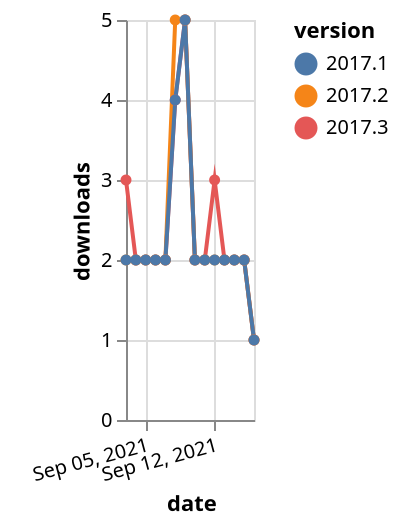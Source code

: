 {"$schema": "https://vega.github.io/schema/vega-lite/v5.json", "description": "A simple bar chart with embedded data.", "data": {"values": [{"date": "2021-09-03", "total": 3877, "delta": 3, "version": "2017.3"}, {"date": "2021-09-04", "total": 3879, "delta": 2, "version": "2017.3"}, {"date": "2021-09-05", "total": 3881, "delta": 2, "version": "2017.3"}, {"date": "2021-09-06", "total": 3883, "delta": 2, "version": "2017.3"}, {"date": "2021-09-07", "total": 3885, "delta": 2, "version": "2017.3"}, {"date": "2021-09-08", "total": 3889, "delta": 4, "version": "2017.3"}, {"date": "2021-09-09", "total": 3894, "delta": 5, "version": "2017.3"}, {"date": "2021-09-10", "total": 3896, "delta": 2, "version": "2017.3"}, {"date": "2021-09-11", "total": 3898, "delta": 2, "version": "2017.3"}, {"date": "2021-09-12", "total": 3901, "delta": 3, "version": "2017.3"}, {"date": "2021-09-13", "total": 3903, "delta": 2, "version": "2017.3"}, {"date": "2021-09-14", "total": 3905, "delta": 2, "version": "2017.3"}, {"date": "2021-09-15", "total": 3907, "delta": 2, "version": "2017.3"}, {"date": "2021-09-16", "total": 3908, "delta": 1, "version": "2017.3"}, {"date": "2021-09-03", "total": 3389, "delta": 2, "version": "2017.2"}, {"date": "2021-09-04", "total": 3391, "delta": 2, "version": "2017.2"}, {"date": "2021-09-05", "total": 3393, "delta": 2, "version": "2017.2"}, {"date": "2021-09-06", "total": 3395, "delta": 2, "version": "2017.2"}, {"date": "2021-09-07", "total": 3397, "delta": 2, "version": "2017.2"}, {"date": "2021-09-08", "total": 3402, "delta": 5, "version": "2017.2"}, {"date": "2021-09-09", "total": 3407, "delta": 5, "version": "2017.2"}, {"date": "2021-09-10", "total": 3409, "delta": 2, "version": "2017.2"}, {"date": "2021-09-11", "total": 3411, "delta": 2, "version": "2017.2"}, {"date": "2021-09-12", "total": 3413, "delta": 2, "version": "2017.2"}, {"date": "2021-09-13", "total": 3415, "delta": 2, "version": "2017.2"}, {"date": "2021-09-14", "total": 3417, "delta": 2, "version": "2017.2"}, {"date": "2021-09-15", "total": 3419, "delta": 2, "version": "2017.2"}, {"date": "2021-09-16", "total": 3420, "delta": 1, "version": "2017.2"}, {"date": "2021-09-03", "total": 3361, "delta": 2, "version": "2017.1"}, {"date": "2021-09-04", "total": 3363, "delta": 2, "version": "2017.1"}, {"date": "2021-09-05", "total": 3365, "delta": 2, "version": "2017.1"}, {"date": "2021-09-06", "total": 3367, "delta": 2, "version": "2017.1"}, {"date": "2021-09-07", "total": 3369, "delta": 2, "version": "2017.1"}, {"date": "2021-09-08", "total": 3373, "delta": 4, "version": "2017.1"}, {"date": "2021-09-09", "total": 3378, "delta": 5, "version": "2017.1"}, {"date": "2021-09-10", "total": 3380, "delta": 2, "version": "2017.1"}, {"date": "2021-09-11", "total": 3382, "delta": 2, "version": "2017.1"}, {"date": "2021-09-12", "total": 3384, "delta": 2, "version": "2017.1"}, {"date": "2021-09-13", "total": 3386, "delta": 2, "version": "2017.1"}, {"date": "2021-09-14", "total": 3388, "delta": 2, "version": "2017.1"}, {"date": "2021-09-15", "total": 3390, "delta": 2, "version": "2017.1"}, {"date": "2021-09-16", "total": 3391, "delta": 1, "version": "2017.1"}]}, "width": "container", "mark": {"type": "line", "point": {"filled": true}}, "encoding": {"x": {"field": "date", "type": "temporal", "timeUnit": "yearmonthdate", "title": "date", "axis": {"labelAngle": -15}}, "y": {"field": "delta", "type": "quantitative", "title": "downloads"}, "color": {"field": "version", "type": "nominal"}, "tooltip": {"field": "delta"}}}